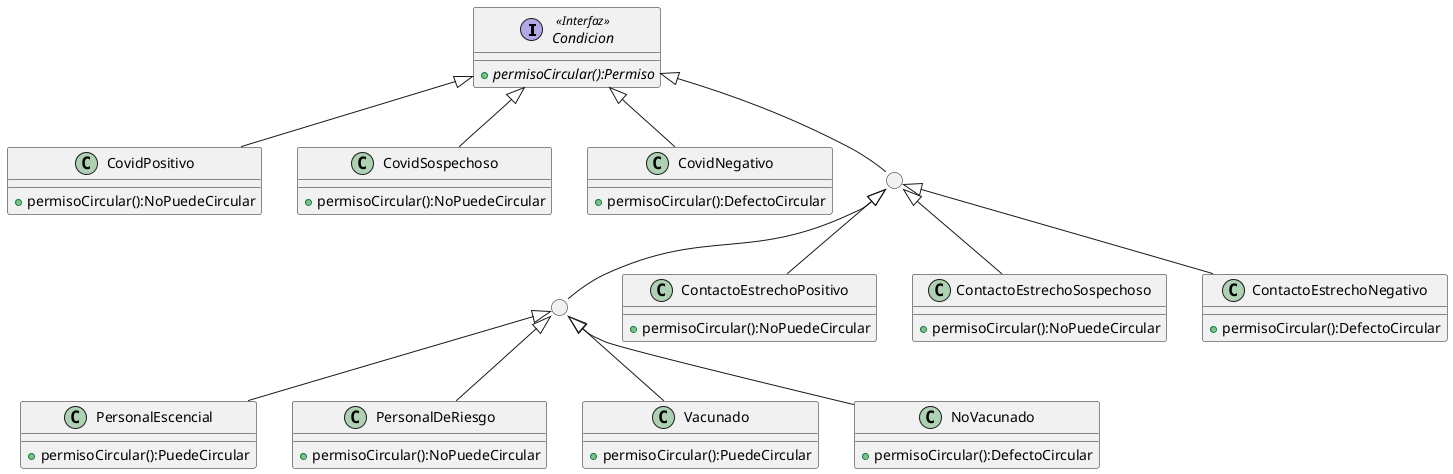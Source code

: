 @startuml


Interface "Condicion" as C1 <<Interfaz>>{
	{abstract}+permisoCircular():Permiso
}

class CovidPositivo{
	+permisoCircular():NoPuedeCircular
}
C1 <|-- CovidPositivo

class CovidSospechoso{
	+permisoCircular():NoPuedeCircular
}
C1 <|-- CovidSospechoso

class CovidNegativo{
	+permisoCircular():DefectoCircular
}
C1 <|-- CovidNegativo

() C2 as " "
C1 <|-- C2

() C3 as " "
C2 <|-- C3

class ContactoEstrechoPositivo{
	+permisoCircular():NoPuedeCircular
}
C2 <|-- ContactoEstrechoPositivo

class ContactoEstrechoSospechoso{
	+permisoCircular():NoPuedeCircular
}
C2 <|-- ContactoEstrechoSospechoso

class ContactoEstrechoNegativo{
	+permisoCircular():DefectoCircular
}
C2 <|-- ContactoEstrechoNegativo

class PersonalEscencial{
	+permisoCircular():PuedeCircular
}
C3 <|-- PersonalEscencial

class PersonalDeRiesgo{
	+permisoCircular():NoPuedeCircular
}
C3 <|-- PersonalDeRiesgo

class Vacunado{
	+permisoCircular():PuedeCircular
}
C3 <|-- Vacunado

class NoVacunado{
	+permisoCircular():DefectoCircular
}
C3 <|-- NoVacunado


@enduml